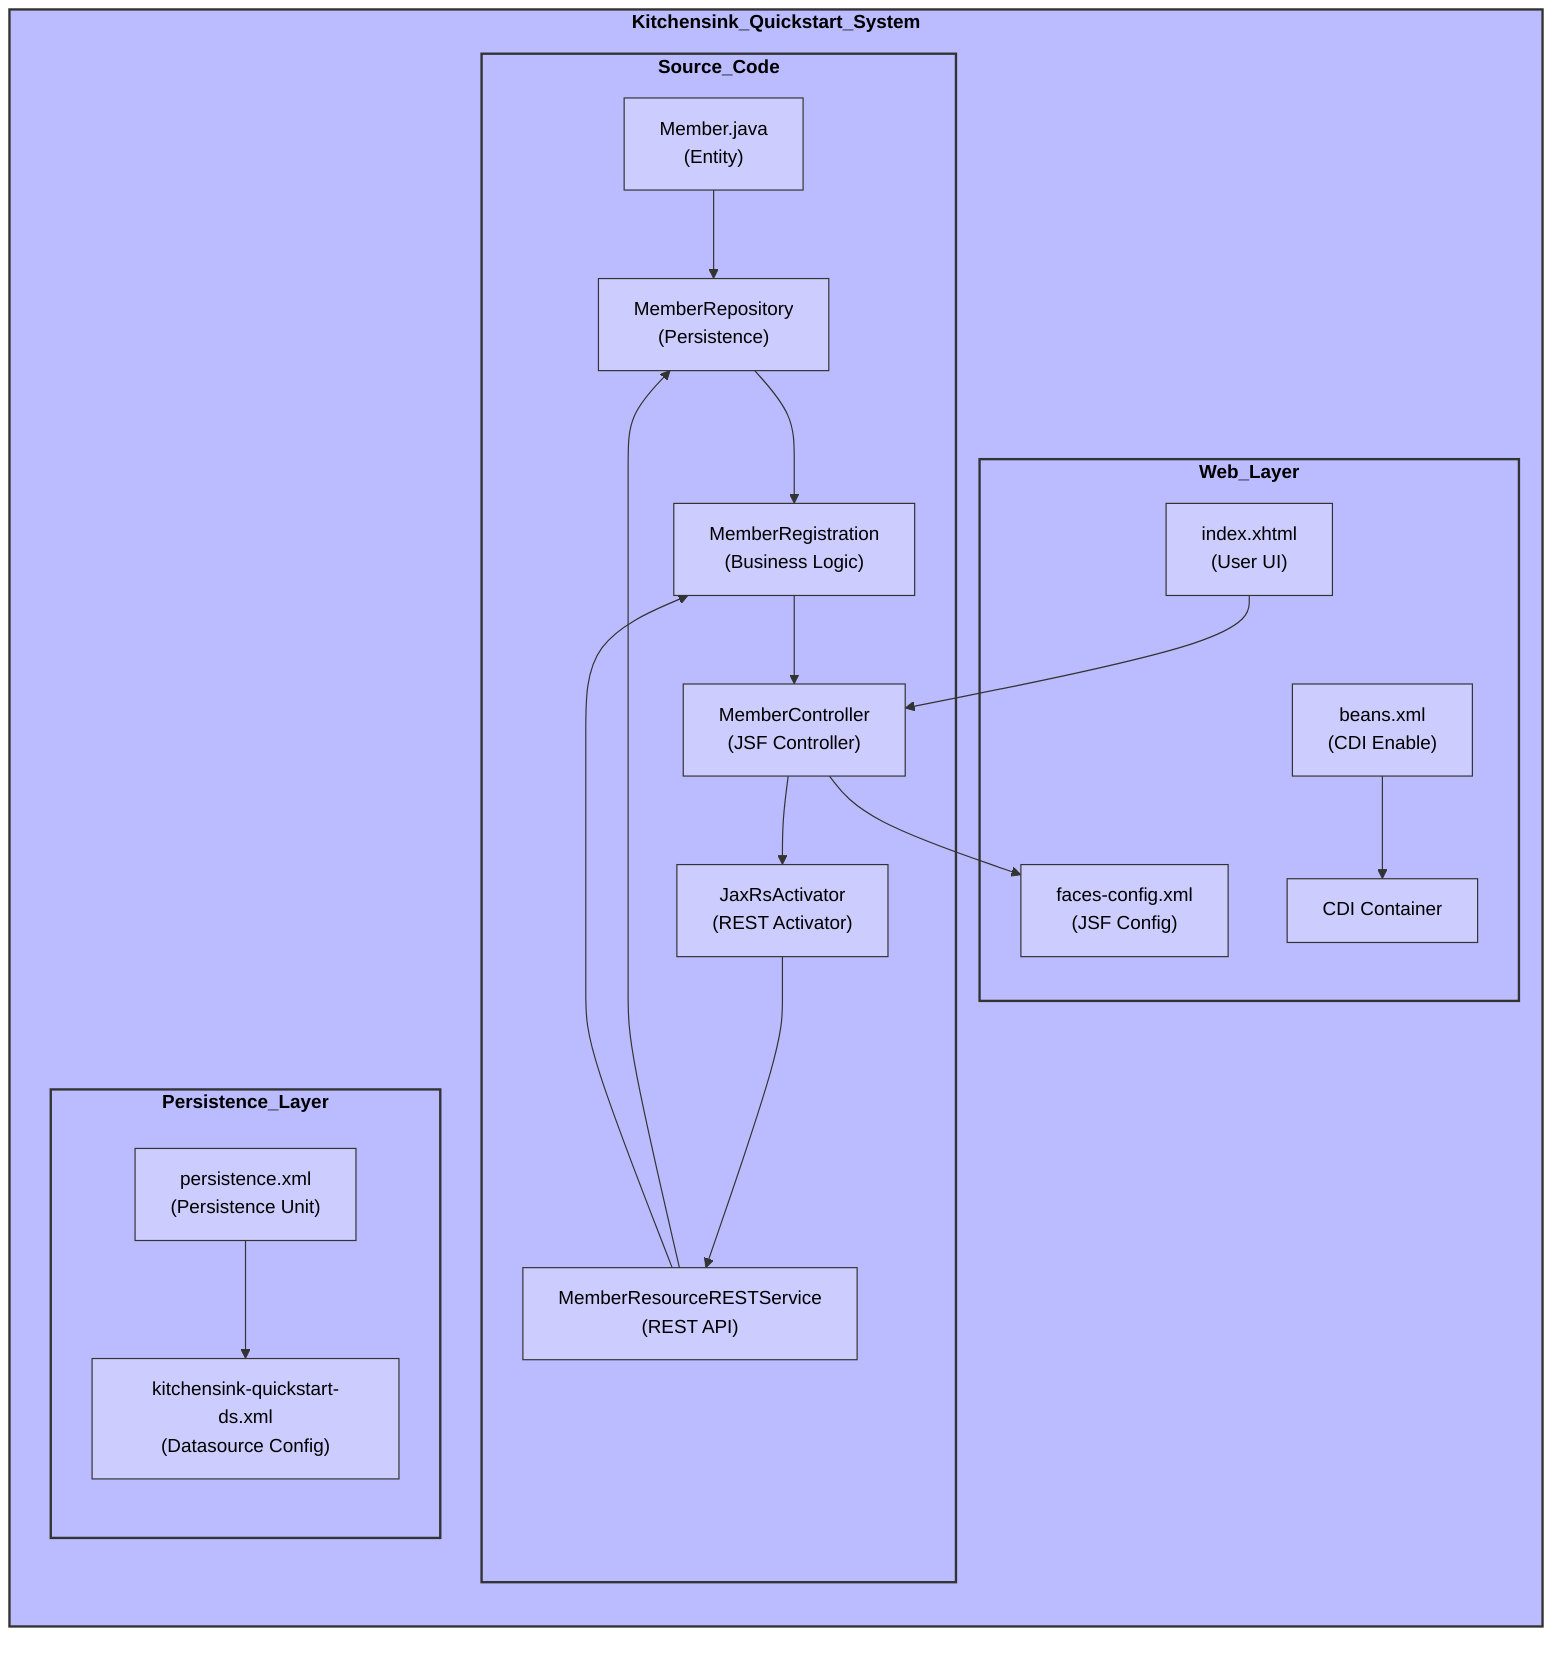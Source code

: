 flowchart TD
  subgraph Kitchensink_Quickstart_System
    direction TB

    %% Core Source Code
    subgraph Source_Code
      direction TB

      Member["Member.java\n(Entity)"]
      MemberRepository["MemberRepository\n(Persistence)"]
      MemberRegistration["MemberRegistration\n(Business Logic)"]
      MemberController["MemberController\n(JSF Controller)"]
      MemberResourceRESTService["MemberResourceRESTService\n(REST API)"]
      JaxRsActivator["JaxRsActivator\n(REST Activator)"]

      Member --> MemberRepository
      MemberRepository --> MemberRegistration
      MemberRegistration --> MemberController
      MemberController --> JaxRsActivator
      JaxRsActivator --> MemberResourceRESTService
      MemberResourceRESTService --> MemberRepository
      MemberResourceRESTService --> MemberRegistration
    end

    %% Web Layer
    subgraph Web_Layer
      direction TB

      IndexXHTML["index.xhtml\n(User UI)"]
      FacesConfig["faces-config.xml\n(JSF Config)"]
      BeansXML["beans.xml\n(CDI Enable)"]

      IndexXHTML --> MemberController
      MemberController --> FacesConfig
      BeansXML --> CDI["CDI Container"]
    end

    %% Persistence Layer
    subgraph Persistence_Layer
      direction TB

      PersistenceXML["persistence.xml\n(Persistence Unit)"]
      DatasourceXML["kitchensink-quickstart-ds.xml\n(Datasource Config)"]

      PersistenceXML --> DatasourceXML
    end

  end

  classDef package fill:#bbf,stroke:#333,stroke-width:2px,color:#000,font-weight:bold
  classDef component fill:#ccf,stroke:#333,stroke-width:1px,color:#000

  class Kitchensink_Quickstart_System package
  class Source_Code,Web_Layer,Persistence_Layer package

  class Member,MemberRepository,MemberRegistration,MemberController,MemberResourceRESTService,JaxRsActivator component
  class IndexXHTML,FacesConfig,BeansXML,CDI component
  class PersistenceXML,DatasourceXML component